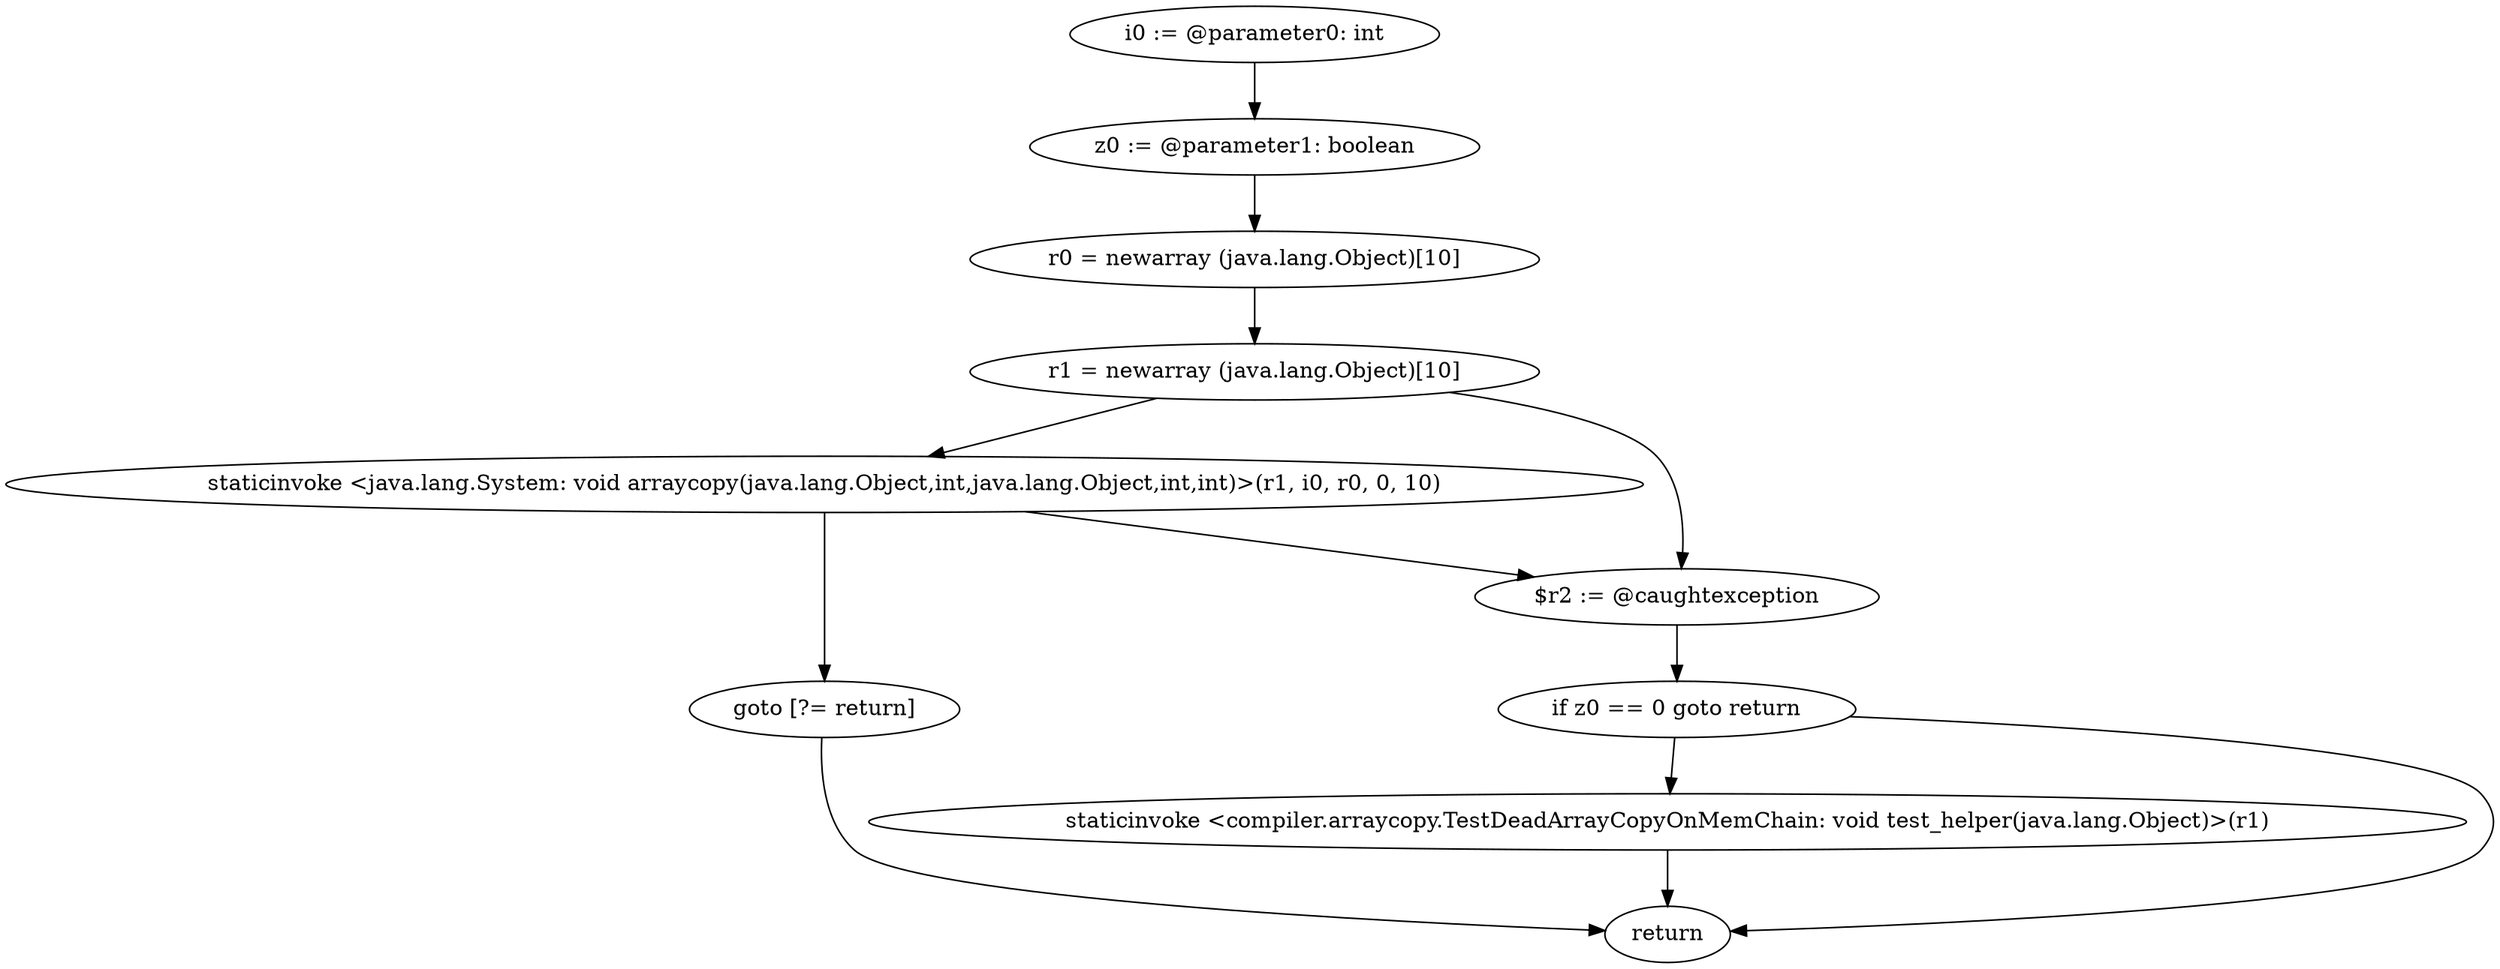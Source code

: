 digraph "unitGraph" {
    "i0 := @parameter0: int"
    "z0 := @parameter1: boolean"
    "r0 = newarray (java.lang.Object)[10]"
    "r1 = newarray (java.lang.Object)[10]"
    "staticinvoke <java.lang.System: void arraycopy(java.lang.Object,int,java.lang.Object,int,int)>(r1, i0, r0, 0, 10)"
    "goto [?= return]"
    "$r2 := @caughtexception"
    "if z0 == 0 goto return"
    "staticinvoke <compiler.arraycopy.TestDeadArrayCopyOnMemChain: void test_helper(java.lang.Object)>(r1)"
    "return"
    "i0 := @parameter0: int"->"z0 := @parameter1: boolean";
    "z0 := @parameter1: boolean"->"r0 = newarray (java.lang.Object)[10]";
    "r0 = newarray (java.lang.Object)[10]"->"r1 = newarray (java.lang.Object)[10]";
    "r1 = newarray (java.lang.Object)[10]"->"staticinvoke <java.lang.System: void arraycopy(java.lang.Object,int,java.lang.Object,int,int)>(r1, i0, r0, 0, 10)";
    "r1 = newarray (java.lang.Object)[10]"->"$r2 := @caughtexception";
    "staticinvoke <java.lang.System: void arraycopy(java.lang.Object,int,java.lang.Object,int,int)>(r1, i0, r0, 0, 10)"->"goto [?= return]";
    "staticinvoke <java.lang.System: void arraycopy(java.lang.Object,int,java.lang.Object,int,int)>(r1, i0, r0, 0, 10)"->"$r2 := @caughtexception";
    "goto [?= return]"->"return";
    "$r2 := @caughtexception"->"if z0 == 0 goto return";
    "if z0 == 0 goto return"->"staticinvoke <compiler.arraycopy.TestDeadArrayCopyOnMemChain: void test_helper(java.lang.Object)>(r1)";
    "if z0 == 0 goto return"->"return";
    "staticinvoke <compiler.arraycopy.TestDeadArrayCopyOnMemChain: void test_helper(java.lang.Object)>(r1)"->"return";
}
